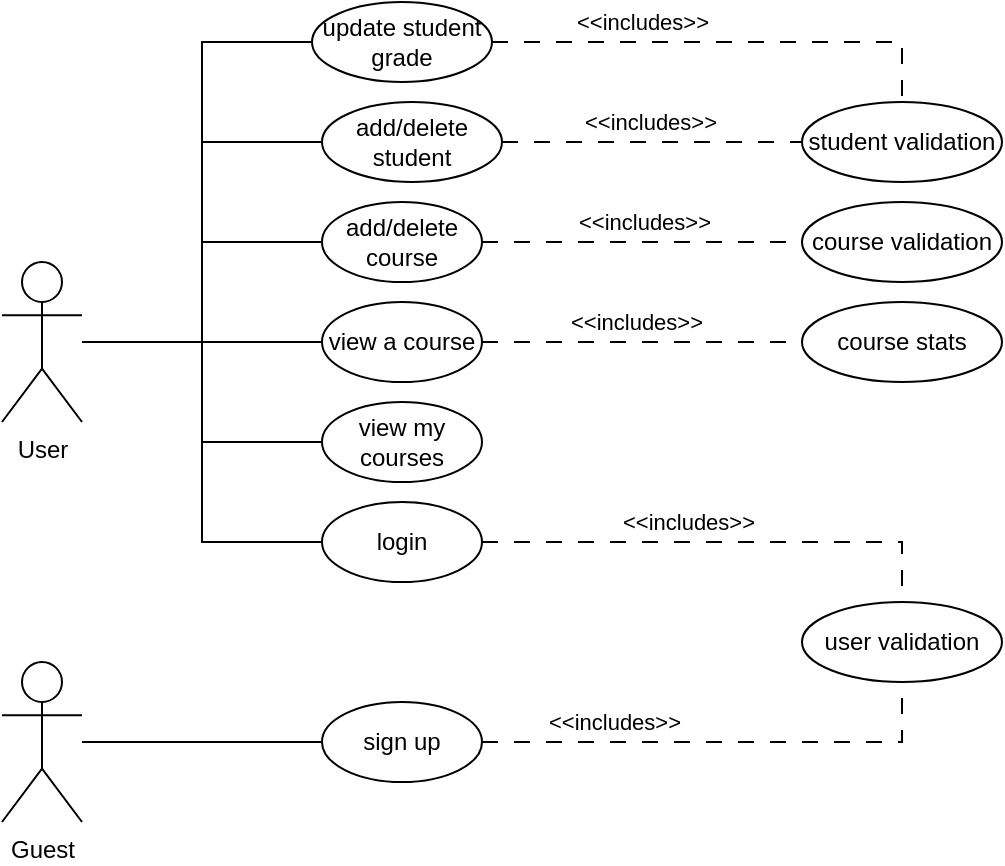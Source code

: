 <mxfile version="21.1.1" type="device" pages="4">
  <diagram name="use-case" id="T8juWczmxXT24dhTSran">
    <mxGraphModel dx="819" dy="432" grid="1" gridSize="10" guides="1" tooltips="1" connect="1" arrows="1" fold="1" page="1" pageScale="1" pageWidth="827" pageHeight="1169" math="0" shadow="0">
      <root>
        <mxCell id="0" />
        <mxCell id="1" parent="0" />
        <mxCell id="K0RQPPgH41nknVGDO5y2-13" style="edgeStyle=orthogonalEdgeStyle;rounded=0;orthogonalLoop=1;jettySize=auto;html=1;endArrow=none;endFill=0;" edge="1" parent="1" source="K0RQPPgH41nknVGDO5y2-1" target="K0RQPPgH41nknVGDO5y2-12">
          <mxGeometry relative="1" as="geometry">
            <Array as="points">
              <mxPoint x="140" y="200" />
              <mxPoint x="140" y="300" />
            </Array>
          </mxGeometry>
        </mxCell>
        <mxCell id="K0RQPPgH41nknVGDO5y2-22" style="edgeStyle=orthogonalEdgeStyle;rounded=0;orthogonalLoop=1;jettySize=auto;html=1;endArrow=none;endFill=0;" edge="1" parent="1" source="K0RQPPgH41nknVGDO5y2-1" target="K0RQPPgH41nknVGDO5y2-21">
          <mxGeometry relative="1" as="geometry" />
        </mxCell>
        <mxCell id="K0RQPPgH41nknVGDO5y2-1" value="User" style="shape=umlActor;verticalLabelPosition=bottom;verticalAlign=top;html=1;outlineConnect=0;" vertex="1" parent="1">
          <mxGeometry x="40" y="160" width="40" height="80" as="geometry" />
        </mxCell>
        <mxCell id="K0RQPPgH41nknVGDO5y2-8" style="edgeStyle=orthogonalEdgeStyle;rounded=0;orthogonalLoop=1;jettySize=auto;html=1;startArrow=none;startFill=0;endArrow=none;endFill=0;" edge="1" parent="1" source="K0RQPPgH41nknVGDO5y2-6" target="K0RQPPgH41nknVGDO5y2-7">
          <mxGeometry relative="1" as="geometry" />
        </mxCell>
        <mxCell id="K0RQPPgH41nknVGDO5y2-6" value="Guest" style="shape=umlActor;verticalLabelPosition=bottom;verticalAlign=top;html=1;outlineConnect=0;" vertex="1" parent="1">
          <mxGeometry x="40" y="360" width="40" height="80" as="geometry" />
        </mxCell>
        <mxCell id="K0RQPPgH41nknVGDO5y2-19" style="edgeStyle=orthogonalEdgeStyle;rounded=0;orthogonalLoop=1;jettySize=auto;html=1;dashed=1;dashPattern=8 8;endArrow=none;endFill=0;" edge="1" parent="1" source="K0RQPPgH41nknVGDO5y2-7" target="K0RQPPgH41nknVGDO5y2-16">
          <mxGeometry relative="1" as="geometry" />
        </mxCell>
        <mxCell id="K0RQPPgH41nknVGDO5y2-20" value="&amp;lt;&amp;lt;includes&amp;gt;&amp;gt;" style="edgeLabel;html=1;align=center;verticalAlign=middle;resizable=0;points=[];" vertex="1" connectable="0" parent="K0RQPPgH41nknVGDO5y2-19">
          <mxGeometry x="-0.609" y="1" relative="1" as="geometry">
            <mxPoint x="19" y="-9" as="offset" />
          </mxGeometry>
        </mxCell>
        <mxCell id="K0RQPPgH41nknVGDO5y2-7" value="sign up" style="ellipse;whiteSpace=wrap;html=1;" vertex="1" parent="1">
          <mxGeometry x="200" y="380" width="80" height="40" as="geometry" />
        </mxCell>
        <mxCell id="K0RQPPgH41nknVGDO5y2-17" style="edgeStyle=orthogonalEdgeStyle;rounded=0;orthogonalLoop=1;jettySize=auto;html=1;endArrow=none;endFill=0;dashed=1;dashPattern=8 8;" edge="1" parent="1" source="K0RQPPgH41nknVGDO5y2-12" target="K0RQPPgH41nknVGDO5y2-16">
          <mxGeometry relative="1" as="geometry" />
        </mxCell>
        <mxCell id="K0RQPPgH41nknVGDO5y2-18" value="&amp;lt;&amp;lt;includes&amp;gt;&amp;gt;" style="edgeLabel;html=1;align=center;verticalAlign=middle;resizable=0;points=[];" vertex="1" connectable="0" parent="K0RQPPgH41nknVGDO5y2-17">
          <mxGeometry x="-0.218" relative="1" as="geometry">
            <mxPoint x="9" y="-10" as="offset" />
          </mxGeometry>
        </mxCell>
        <mxCell id="K0RQPPgH41nknVGDO5y2-12" value="login" style="ellipse;whiteSpace=wrap;html=1;" vertex="1" parent="1">
          <mxGeometry x="200" y="280" width="80" height="40" as="geometry" />
        </mxCell>
        <mxCell id="K0RQPPgH41nknVGDO5y2-15" style="edgeStyle=orthogonalEdgeStyle;rounded=0;orthogonalLoop=1;jettySize=auto;html=1;endArrow=none;endFill=0;" edge="1" parent="1" source="K0RQPPgH41nknVGDO5y2-14" target="K0RQPPgH41nknVGDO5y2-1">
          <mxGeometry relative="1" as="geometry" />
        </mxCell>
        <mxCell id="K0RQPPgH41nknVGDO5y2-14" value="view my courses" style="ellipse;whiteSpace=wrap;html=1;" vertex="1" parent="1">
          <mxGeometry x="200" y="230" width="80" height="40" as="geometry" />
        </mxCell>
        <mxCell id="K0RQPPgH41nknVGDO5y2-16" value="user validation" style="ellipse;whiteSpace=wrap;html=1;" vertex="1" parent="1">
          <mxGeometry x="440" y="330" width="100" height="40" as="geometry" />
        </mxCell>
        <mxCell id="y7RT2VIW2VpBhNtzcXe_-2" style="edgeStyle=orthogonalEdgeStyle;rounded=0;orthogonalLoop=1;jettySize=auto;html=1;dashed=1;dashPattern=8 8;endArrow=none;endFill=0;" edge="1" parent="1" source="K0RQPPgH41nknVGDO5y2-21" target="y7RT2VIW2VpBhNtzcXe_-1">
          <mxGeometry relative="1" as="geometry" />
        </mxCell>
        <mxCell id="y7RT2VIW2VpBhNtzcXe_-3" value="&amp;lt;&amp;lt;includes&amp;gt;&amp;gt;" style="edgeLabel;html=1;align=center;verticalAlign=middle;resizable=0;points=[];" vertex="1" connectable="0" parent="y7RT2VIW2VpBhNtzcXe_-2">
          <mxGeometry x="-0.35" y="-1" relative="1" as="geometry">
            <mxPoint x="25" y="-11" as="offset" />
          </mxGeometry>
        </mxCell>
        <mxCell id="K0RQPPgH41nknVGDO5y2-21" value="view a course" style="ellipse;whiteSpace=wrap;html=1;" vertex="1" parent="1">
          <mxGeometry x="200" y="180" width="80" height="40" as="geometry" />
        </mxCell>
        <mxCell id="K0RQPPgH41nknVGDO5y2-29" style="edgeStyle=orthogonalEdgeStyle;rounded=0;orthogonalLoop=1;jettySize=auto;html=1;endArrow=none;endFill=0;" edge="1" parent="1" source="K0RQPPgH41nknVGDO5y2-23" target="K0RQPPgH41nknVGDO5y2-1">
          <mxGeometry relative="1" as="geometry">
            <Array as="points">
              <mxPoint x="140" y="100" />
              <mxPoint x="140" y="200" />
            </Array>
          </mxGeometry>
        </mxCell>
        <mxCell id="K0RQPPgH41nknVGDO5y2-31" style="edgeStyle=orthogonalEdgeStyle;rounded=0;orthogonalLoop=1;jettySize=auto;html=1;dashed=1;dashPattern=8 8;endArrow=none;endFill=0;" edge="1" parent="1" source="K0RQPPgH41nknVGDO5y2-23" target="K0RQPPgH41nknVGDO5y2-30">
          <mxGeometry relative="1" as="geometry" />
        </mxCell>
        <mxCell id="K0RQPPgH41nknVGDO5y2-32" value="&amp;lt;&amp;lt;includes&amp;gt;&amp;gt;" style="edgeLabel;html=1;align=center;verticalAlign=middle;resizable=0;points=[];" vertex="1" connectable="0" parent="K0RQPPgH41nknVGDO5y2-31">
          <mxGeometry x="0.248" y="1" relative="1" as="geometry">
            <mxPoint x="-20" y="-9" as="offset" />
          </mxGeometry>
        </mxCell>
        <mxCell id="K0RQPPgH41nknVGDO5y2-23" value="add/delete student" style="ellipse;whiteSpace=wrap;html=1;" vertex="1" parent="1">
          <mxGeometry x="200" y="80" width="90" height="40" as="geometry" />
        </mxCell>
        <mxCell id="K0RQPPgH41nknVGDO5y2-25" style="edgeStyle=orthogonalEdgeStyle;rounded=0;orthogonalLoop=1;jettySize=auto;html=1;endArrow=none;endFill=0;" edge="1" parent="1" source="K0RQPPgH41nknVGDO5y2-24" target="K0RQPPgH41nknVGDO5y2-1">
          <mxGeometry relative="1" as="geometry" />
        </mxCell>
        <mxCell id="K0RQPPgH41nknVGDO5y2-27" style="edgeStyle=orthogonalEdgeStyle;rounded=0;orthogonalLoop=1;jettySize=auto;html=1;dashed=1;dashPattern=8 8;endArrow=none;endFill=0;" edge="1" parent="1" source="K0RQPPgH41nknVGDO5y2-24" target="K0RQPPgH41nknVGDO5y2-26">
          <mxGeometry relative="1" as="geometry" />
        </mxCell>
        <mxCell id="K0RQPPgH41nknVGDO5y2-28" value="&amp;lt;&amp;lt;includes&amp;gt;&amp;gt;" style="edgeLabel;html=1;align=center;verticalAlign=middle;resizable=0;points=[];" vertex="1" connectable="0" parent="K0RQPPgH41nknVGDO5y2-27">
          <mxGeometry x="0.134" y="-1" relative="1" as="geometry">
            <mxPoint x="-10" y="-11" as="offset" />
          </mxGeometry>
        </mxCell>
        <mxCell id="K0RQPPgH41nknVGDO5y2-24" value="add/delete course" style="ellipse;whiteSpace=wrap;html=1;" vertex="1" parent="1">
          <mxGeometry x="200" y="130" width="80" height="40" as="geometry" />
        </mxCell>
        <mxCell id="K0RQPPgH41nknVGDO5y2-26" value="course validation" style="ellipse;whiteSpace=wrap;html=1;" vertex="1" parent="1">
          <mxGeometry x="440" y="130" width="100" height="40" as="geometry" />
        </mxCell>
        <mxCell id="K0RQPPgH41nknVGDO5y2-30" value="student validation" style="ellipse;whiteSpace=wrap;html=1;" vertex="1" parent="1">
          <mxGeometry x="440" y="80" width="100" height="40" as="geometry" />
        </mxCell>
        <mxCell id="K0RQPPgH41nknVGDO5y2-34" style="edgeStyle=orthogonalEdgeStyle;rounded=0;orthogonalLoop=1;jettySize=auto;html=1;endArrow=none;endFill=0;" edge="1" parent="1" source="K0RQPPgH41nknVGDO5y2-33" target="K0RQPPgH41nknVGDO5y2-1">
          <mxGeometry relative="1" as="geometry">
            <Array as="points">
              <mxPoint x="140" y="50" />
              <mxPoint x="140" y="200" />
            </Array>
          </mxGeometry>
        </mxCell>
        <mxCell id="K0RQPPgH41nknVGDO5y2-35" style="edgeStyle=orthogonalEdgeStyle;rounded=0;orthogonalLoop=1;jettySize=auto;html=1;endArrow=none;endFill=0;dashed=1;dashPattern=8 8;" edge="1" parent="1" source="K0RQPPgH41nknVGDO5y2-33" target="K0RQPPgH41nknVGDO5y2-30">
          <mxGeometry relative="1" as="geometry" />
        </mxCell>
        <mxCell id="K0RQPPgH41nknVGDO5y2-36" value="&amp;lt;&amp;lt;includes&amp;gt;&amp;gt;" style="edgeLabel;html=1;align=center;verticalAlign=middle;resizable=0;points=[];" vertex="1" connectable="0" parent="K0RQPPgH41nknVGDO5y2-35">
          <mxGeometry x="0.192" relative="1" as="geometry">
            <mxPoint x="-65" y="-10" as="offset" />
          </mxGeometry>
        </mxCell>
        <mxCell id="K0RQPPgH41nknVGDO5y2-33" value="update student grade" style="ellipse;whiteSpace=wrap;html=1;" vertex="1" parent="1">
          <mxGeometry x="195" y="30" width="90" height="40" as="geometry" />
        </mxCell>
        <mxCell id="y7RT2VIW2VpBhNtzcXe_-1" value="course stats" style="ellipse;whiteSpace=wrap;html=1;" vertex="1" parent="1">
          <mxGeometry x="440" y="180" width="100" height="40" as="geometry" />
        </mxCell>
      </root>
    </mxGraphModel>
  </diagram>
  <diagram id="wu9lPhmU6JHyDXFMRPjx" name="Class diagram">
    <mxGraphModel dx="989" dy="521" grid="1" gridSize="10" guides="1" tooltips="1" connect="1" arrows="1" fold="1" page="1" pageScale="1" pageWidth="827" pageHeight="1169" math="0" shadow="0">
      <root>
        <mxCell id="0" />
        <mxCell id="1" parent="0" />
        <mxCell id="z9JDrgveRdCLZPV0yxex-58" style="edgeStyle=orthogonalEdgeStyle;rounded=0;orthogonalLoop=1;jettySize=auto;html=1;" edge="1" parent="1" source="z9JDrgveRdCLZPV0yxex-24" target="z9JDrgveRdCLZPV0yxex-32">
          <mxGeometry relative="1" as="geometry">
            <Array as="points">
              <mxPoint x="440" y="315" />
              <mxPoint x="440" y="500" />
            </Array>
          </mxGeometry>
        </mxCell>
        <mxCell id="z9JDrgveRdCLZPV0yxex-59" value="1" style="edgeLabel;html=1;align=center;verticalAlign=middle;resizable=0;points=[];" vertex="1" connectable="0" parent="z9JDrgveRdCLZPV0yxex-58">
          <mxGeometry x="-0.916" y="-2" relative="1" as="geometry">
            <mxPoint x="-8" y="-15" as="offset" />
          </mxGeometry>
        </mxCell>
        <mxCell id="z9JDrgveRdCLZPV0yxex-60" value="N" style="edgeLabel;html=1;align=center;verticalAlign=middle;resizable=0;points=[];" vertex="1" connectable="0" parent="z9JDrgveRdCLZPV0yxex-58">
          <mxGeometry x="0.909" relative="1" as="geometry">
            <mxPoint y="-10" as="offset" />
          </mxGeometry>
        </mxCell>
        <mxCell id="z9JDrgveRdCLZPV0yxex-24" value="User" style="swimlane;fontStyle=1;align=center;verticalAlign=top;childLayout=stackLayout;horizontal=1;startSize=26;horizontalStack=0;resizeParent=1;resizeParentMax=0;resizeLast=0;collapsible=1;marginBottom=0;whiteSpace=wrap;html=1;" vertex="1" parent="1">
          <mxGeometry x="170" y="260" width="200" height="190" as="geometry" />
        </mxCell>
        <mxCell id="z9JDrgveRdCLZPV0yxex-25" value="_id" style="text;strokeColor=none;fillColor=none;align=left;verticalAlign=top;spacingLeft=4;spacingRight=4;overflow=hidden;rotatable=0;points=[[0,0.5],[1,0.5]];portConstraint=eastwest;whiteSpace=wrap;html=1;" vertex="1" parent="z9JDrgveRdCLZPV0yxex-24">
          <mxGeometry y="26" width="200" height="26" as="geometry" />
        </mxCell>
        <mxCell id="z9JDrgveRdCLZPV0yxex-28" value="string: email" style="text;strokeColor=none;fillColor=none;align=left;verticalAlign=top;spacingLeft=4;spacingRight=4;overflow=hidden;rotatable=0;points=[[0,0.5],[1,0.5]];portConstraint=eastwest;whiteSpace=wrap;html=1;" vertex="1" parent="z9JDrgveRdCLZPV0yxex-24">
          <mxGeometry y="52" width="200" height="26" as="geometry" />
        </mxCell>
        <mxCell id="z9JDrgveRdCLZPV0yxex-29" value="string: password" style="text;strokeColor=none;fillColor=none;align=left;verticalAlign=top;spacingLeft=4;spacingRight=4;overflow=hidden;rotatable=0;points=[[0,0.5],[1,0.5]];portConstraint=eastwest;whiteSpace=wrap;html=1;" vertex="1" parent="z9JDrgveRdCLZPV0yxex-24">
          <mxGeometry y="78" width="200" height="26" as="geometry" />
        </mxCell>
        <mxCell id="z9JDrgveRdCLZPV0yxex-26" value="" style="line;strokeWidth=1;fillColor=none;align=left;verticalAlign=middle;spacingTop=-1;spacingLeft=3;spacingRight=3;rotatable=0;labelPosition=right;points=[];portConstraint=eastwest;strokeColor=inherit;" vertex="1" parent="z9JDrgveRdCLZPV0yxex-24">
          <mxGeometry y="104" width="200" height="8" as="geometry" />
        </mxCell>
        <mxCell id="z9JDrgveRdCLZPV0yxex-27" value="+ signup" style="text;strokeColor=none;fillColor=none;align=left;verticalAlign=top;spacingLeft=4;spacingRight=4;overflow=hidden;rotatable=0;points=[[0,0.5],[1,0.5]];portConstraint=eastwest;whiteSpace=wrap;html=1;" vertex="1" parent="z9JDrgveRdCLZPV0yxex-24">
          <mxGeometry y="112" width="200" height="26" as="geometry" />
        </mxCell>
        <mxCell id="z9JDrgveRdCLZPV0yxex-30" value="+ login" style="text;strokeColor=none;fillColor=none;align=left;verticalAlign=top;spacingLeft=4;spacingRight=4;overflow=hidden;rotatable=0;points=[[0,0.5],[1,0.5]];portConstraint=eastwest;whiteSpace=wrap;html=1;" vertex="1" parent="z9JDrgveRdCLZPV0yxex-24">
          <mxGeometry y="138" width="200" height="26" as="geometry" />
        </mxCell>
        <mxCell id="z9JDrgveRdCLZPV0yxex-31" value="+ logout" style="text;strokeColor=none;fillColor=none;align=left;verticalAlign=top;spacingLeft=4;spacingRight=4;overflow=hidden;rotatable=0;points=[[0,0.5],[1,0.5]];portConstraint=eastwest;whiteSpace=wrap;html=1;" vertex="1" parent="z9JDrgveRdCLZPV0yxex-24">
          <mxGeometry y="164" width="200" height="26" as="geometry" />
        </mxCell>
        <mxCell id="z9JDrgveRdCLZPV0yxex-32" value="Course" style="swimlane;fontStyle=1;align=center;verticalAlign=top;childLayout=stackLayout;horizontal=1;startSize=26;horizontalStack=0;resizeParent=1;resizeParentMax=0;resizeLast=0;collapsible=1;marginBottom=0;whiteSpace=wrap;html=1;" vertex="1" parent="1">
          <mxGeometry x="550" y="340" width="190" height="346" as="geometry" />
        </mxCell>
        <mxCell id="z9JDrgveRdCLZPV0yxex-33" value="_id" style="text;strokeColor=none;fillColor=none;align=left;verticalAlign=top;spacingLeft=4;spacingRight=4;overflow=hidden;rotatable=0;points=[[0,0.5],[1,0.5]];portConstraint=eastwest;whiteSpace=wrap;html=1;" vertex="1" parent="z9JDrgveRdCLZPV0yxex-32">
          <mxGeometry y="26" width="190" height="26" as="geometry" />
        </mxCell>
        <mxCell id="z9JDrgveRdCLZPV0yxex-36" value="string: CourseName" style="text;strokeColor=none;fillColor=none;align=left;verticalAlign=top;spacingLeft=4;spacingRight=4;overflow=hidden;rotatable=0;points=[[0,0.5],[1,0.5]];portConstraint=eastwest;whiteSpace=wrap;html=1;" vertex="1" parent="z9JDrgveRdCLZPV0yxex-32">
          <mxGeometry y="52" width="190" height="26" as="geometry" />
        </mxCell>
        <mxCell id="z9JDrgveRdCLZPV0yxex-37" value="string: ProfessorID" style="text;strokeColor=none;fillColor=none;align=left;verticalAlign=top;spacingLeft=4;spacingRight=4;overflow=hidden;rotatable=0;points=[[0,0.5],[1,0.5]];portConstraint=eastwest;whiteSpace=wrap;html=1;" vertex="1" parent="z9JDrgveRdCLZPV0yxex-32">
          <mxGeometry y="78" width="190" height="26" as="geometry" />
        </mxCell>
        <mxCell id="z9JDrgveRdCLZPV0yxex-38" value="enum[&#39;a&#39;. &#39;b&#39;]: Semester" style="text;strokeColor=none;fillColor=none;align=left;verticalAlign=top;spacingLeft=4;spacingRight=4;overflow=hidden;rotatable=0;points=[[0,0.5],[1,0.5]];portConstraint=eastwest;whiteSpace=wrap;html=1;" vertex="1" parent="z9JDrgveRdCLZPV0yxex-32">
          <mxGeometry y="104" width="190" height="26" as="geometry" />
        </mxCell>
        <mxCell id="z9JDrgveRdCLZPV0yxex-39" value="int: Year" style="text;strokeColor=none;fillColor=none;align=left;verticalAlign=top;spacingLeft=4;spacingRight=4;overflow=hidden;rotatable=0;points=[[0,0.5],[1,0.5]];portConstraint=eastwest;whiteSpace=wrap;html=1;" vertex="1" parent="z9JDrgveRdCLZPV0yxex-32">
          <mxGeometry y="130" width="190" height="26" as="geometry" />
        </mxCell>
        <mxCell id="z9JDrgveRdCLZPV0yxex-40" value="Map&amp;lt;string, int&amp;gt;: GradeSheet" style="text;strokeColor=none;fillColor=none;align=left;verticalAlign=top;spacingLeft=4;spacingRight=4;overflow=hidden;rotatable=0;points=[[0,0.5],[1,0.5]];portConstraint=eastwest;whiteSpace=wrap;html=1;" vertex="1" parent="z9JDrgveRdCLZPV0yxex-32">
          <mxGeometry y="156" width="190" height="26" as="geometry" />
        </mxCell>
        <mxCell id="z9JDrgveRdCLZPV0yxex-41" value="string: CourseDetails" style="text;strokeColor=none;fillColor=none;align=left;verticalAlign=top;spacingLeft=4;spacingRight=4;overflow=hidden;rotatable=0;points=[[0,0.5],[1,0.5]];portConstraint=eastwest;whiteSpace=wrap;html=1;" vertex="1" parent="z9JDrgveRdCLZPV0yxex-32">
          <mxGeometry y="182" width="190" height="26" as="geometry" />
        </mxCell>
        <mxCell id="z9JDrgveRdCLZPV0yxex-34" value="" style="line;strokeWidth=1;fillColor=none;align=left;verticalAlign=middle;spacingTop=-1;spacingLeft=3;spacingRight=3;rotatable=0;labelPosition=right;points=[];portConstraint=eastwest;strokeColor=inherit;" vertex="1" parent="z9JDrgveRdCLZPV0yxex-32">
          <mxGeometry y="208" width="190" height="8" as="geometry" />
        </mxCell>
        <mxCell id="z9JDrgveRdCLZPV0yxex-35" value="+ addCourse()" style="text;strokeColor=none;fillColor=none;align=left;verticalAlign=top;spacingLeft=4;spacingRight=4;overflow=hidden;rotatable=0;points=[[0,0.5],[1,0.5]];portConstraint=eastwest;whiteSpace=wrap;html=1;" vertex="1" parent="z9JDrgveRdCLZPV0yxex-32">
          <mxGeometry y="216" width="190" height="26" as="geometry" />
        </mxCell>
        <mxCell id="z9JDrgveRdCLZPV0yxex-42" value="+ getCourse()" style="text;strokeColor=none;fillColor=none;align=left;verticalAlign=top;spacingLeft=4;spacingRight=4;overflow=hidden;rotatable=0;points=[[0,0.5],[1,0.5]];portConstraint=eastwest;whiteSpace=wrap;html=1;" vertex="1" parent="z9JDrgveRdCLZPV0yxex-32">
          <mxGeometry y="242" width="190" height="26" as="geometry" />
        </mxCell>
        <mxCell id="z9JDrgveRdCLZPV0yxex-43" value="+ getAllCourses()" style="text;strokeColor=none;fillColor=none;align=left;verticalAlign=top;spacingLeft=4;spacingRight=4;overflow=hidden;rotatable=0;points=[[0,0.5],[1,0.5]];portConstraint=eastwest;whiteSpace=wrap;html=1;" vertex="1" parent="z9JDrgveRdCLZPV0yxex-32">
          <mxGeometry y="268" width="190" height="26" as="geometry" />
        </mxCell>
        <mxCell id="z9JDrgveRdCLZPV0yxex-44" value="+ deleteCourse()" style="text;strokeColor=none;fillColor=none;align=left;verticalAlign=top;spacingLeft=4;spacingRight=4;overflow=hidden;rotatable=0;points=[[0,0.5],[1,0.5]];portConstraint=eastwest;whiteSpace=wrap;html=1;" vertex="1" parent="z9JDrgveRdCLZPV0yxex-32">
          <mxGeometry y="294" width="190" height="26" as="geometry" />
        </mxCell>
        <mxCell id="Zw0OwiuvvuCuMWoUjI2B-1" value="+ getCourseStats()" style="text;strokeColor=none;fillColor=none;align=left;verticalAlign=top;spacingLeft=4;spacingRight=4;overflow=hidden;rotatable=0;points=[[0,0.5],[1,0.5]];portConstraint=eastwest;whiteSpace=wrap;html=1;" vertex="1" parent="z9JDrgveRdCLZPV0yxex-32">
          <mxGeometry y="320" width="190" height="26" as="geometry" />
        </mxCell>
        <mxCell id="z9JDrgveRdCLZPV0yxex-61" style="edgeStyle=orthogonalEdgeStyle;rounded=0;orthogonalLoop=1;jettySize=auto;html=1;startArrow=classic;startFill=1;" edge="1" parent="1" source="z9JDrgveRdCLZPV0yxex-46" target="z9JDrgveRdCLZPV0yxex-32">
          <mxGeometry relative="1" as="geometry">
            <Array as="points">
              <mxPoint x="440" y="727" />
              <mxPoint x="440" y="500" />
            </Array>
          </mxGeometry>
        </mxCell>
        <mxCell id="z9JDrgveRdCLZPV0yxex-62" value="N" style="edgeLabel;html=1;align=center;verticalAlign=middle;resizable=0;points=[];" vertex="1" connectable="0" parent="z9JDrgveRdCLZPV0yxex-61">
          <mxGeometry x="-0.925" relative="1" as="geometry">
            <mxPoint x="-5" y="-10" as="offset" />
          </mxGeometry>
        </mxCell>
        <mxCell id="z9JDrgveRdCLZPV0yxex-46" value="Student" style="swimlane;fontStyle=1;align=center;verticalAlign=top;childLayout=stackLayout;horizontal=1;startSize=26;horizontalStack=0;resizeParent=1;resizeParentMax=0;resizeLast=0;collapsible=1;marginBottom=0;whiteSpace=wrap;html=1;" vertex="1" parent="1">
          <mxGeometry x="170" y="580" width="200" height="294" as="geometry" />
        </mxCell>
        <mxCell id="z9JDrgveRdCLZPV0yxex-47" value="_id" style="text;strokeColor=none;fillColor=none;align=left;verticalAlign=top;spacingLeft=4;spacingRight=4;overflow=hidden;rotatable=0;points=[[0,0.5],[1,0.5]];portConstraint=eastwest;whiteSpace=wrap;html=1;" vertex="1" parent="z9JDrgveRdCLZPV0yxex-46">
          <mxGeometry y="26" width="200" height="26" as="geometry" />
        </mxCell>
        <mxCell id="z9JDrgveRdCLZPV0yxex-50" value="string: StudentId" style="text;strokeColor=none;fillColor=none;align=left;verticalAlign=top;spacingLeft=4;spacingRight=4;overflow=hidden;rotatable=0;points=[[0,0.5],[1,0.5]];portConstraint=eastwest;whiteSpace=wrap;html=1;" vertex="1" parent="z9JDrgveRdCLZPV0yxex-46">
          <mxGeometry y="52" width="200" height="26" as="geometry" />
        </mxCell>
        <mxCell id="z9JDrgveRdCLZPV0yxex-51" value="Date: StudentDOB" style="text;strokeColor=none;fillColor=none;align=left;verticalAlign=top;spacingLeft=4;spacingRight=4;overflow=hidden;rotatable=0;points=[[0,0.5],[1,0.5]];portConstraint=eastwest;whiteSpace=wrap;html=1;" vertex="1" parent="z9JDrgveRdCLZPV0yxex-46">
          <mxGeometry y="78" width="200" height="26" as="geometry" />
        </mxCell>
        <mxCell id="z9JDrgveRdCLZPV0yxex-52" value="enum[&#39;M&#39;, &#39;F&#39;]: Gender" style="text;strokeColor=none;fillColor=none;align=left;verticalAlign=top;spacingLeft=4;spacingRight=4;overflow=hidden;rotatable=0;points=[[0,0.5],[1,0.5]];portConstraint=eastwest;whiteSpace=wrap;html=1;" vertex="1" parent="z9JDrgveRdCLZPV0yxex-46">
          <mxGeometry y="104" width="200" height="26" as="geometry" />
        </mxCell>
        <mxCell id="z9JDrgveRdCLZPV0yxex-53" value="int: CourseCount" style="text;strokeColor=none;fillColor=none;align=left;verticalAlign=top;spacingLeft=4;spacingRight=4;overflow=hidden;rotatable=0;points=[[0,0.5],[1,0.5]];portConstraint=eastwest;whiteSpace=wrap;html=1;" vertex="1" parent="z9JDrgveRdCLZPV0yxex-46">
          <mxGeometry y="130" width="200" height="26" as="geometry" />
        </mxCell>
        <mxCell id="z9JDrgveRdCLZPV0yxex-48" value="" style="line;strokeWidth=1;fillColor=none;align=left;verticalAlign=middle;spacingTop=-1;spacingLeft=3;spacingRight=3;rotatable=0;labelPosition=right;points=[];portConstraint=eastwest;strokeColor=inherit;" vertex="1" parent="z9JDrgveRdCLZPV0yxex-46">
          <mxGeometry y="156" width="200" height="8" as="geometry" />
        </mxCell>
        <mxCell id="z9JDrgveRdCLZPV0yxex-49" value="+ createStudent()" style="text;strokeColor=none;fillColor=none;align=left;verticalAlign=top;spacingLeft=4;spacingRight=4;overflow=hidden;rotatable=0;points=[[0,0.5],[1,0.5]];portConstraint=eastwest;whiteSpace=wrap;html=1;" vertex="1" parent="z9JDrgveRdCLZPV0yxex-46">
          <mxGeometry y="164" width="200" height="26" as="geometry" />
        </mxCell>
        <mxCell id="z9JDrgveRdCLZPV0yxex-57" value="+ addStudentToCourse()" style="text;strokeColor=none;fillColor=none;align=left;verticalAlign=top;spacingLeft=4;spacingRight=4;overflow=hidden;rotatable=0;points=[[0,0.5],[1,0.5]];portConstraint=eastwest;whiteSpace=wrap;html=1;" vertex="1" parent="z9JDrgveRdCLZPV0yxex-46">
          <mxGeometry y="190" width="200" height="26" as="geometry" />
        </mxCell>
        <mxCell id="z9JDrgveRdCLZPV0yxex-54" value="+ updateStudent()" style="text;strokeColor=none;fillColor=none;align=left;verticalAlign=top;spacingLeft=4;spacingRight=4;overflow=hidden;rotatable=0;points=[[0,0.5],[1,0.5]];portConstraint=eastwest;whiteSpace=wrap;html=1;" vertex="1" parent="z9JDrgveRdCLZPV0yxex-46">
          <mxGeometry y="216" width="200" height="26" as="geometry" />
        </mxCell>
        <mxCell id="z9JDrgveRdCLZPV0yxex-55" value="+ deleteStudent()" style="text;strokeColor=none;fillColor=none;align=left;verticalAlign=top;spacingLeft=4;spacingRight=4;overflow=hidden;rotatable=0;points=[[0,0.5],[1,0.5]];portConstraint=eastwest;whiteSpace=wrap;html=1;" vertex="1" parent="z9JDrgveRdCLZPV0yxex-46">
          <mxGeometry y="242" width="200" height="26" as="geometry" />
        </mxCell>
        <mxCell id="z9JDrgveRdCLZPV0yxex-56" value="+removeStudentFromCourse()" style="text;strokeColor=none;fillColor=none;align=left;verticalAlign=top;spacingLeft=4;spacingRight=4;overflow=hidden;rotatable=0;points=[[0,0.5],[1,0.5]];portConstraint=eastwest;whiteSpace=wrap;html=1;" vertex="1" parent="z9JDrgveRdCLZPV0yxex-46">
          <mxGeometry y="268" width="200" height="26" as="geometry" />
        </mxCell>
      </root>
    </mxGraphModel>
  </diagram>
  <diagram id="QW3XqZx2b-LTESZARfi7" name="Activity diagram">
    <mxGraphModel dx="989" dy="521" grid="1" gridSize="10" guides="1" tooltips="1" connect="1" arrows="1" fold="1" page="1" pageScale="1" pageWidth="827" pageHeight="1169" math="0" shadow="0">
      <root>
        <mxCell id="0" />
        <mxCell id="1" parent="0" />
        <mxCell id="riX4Jowwg4ER6rw7RlOV-3" style="edgeStyle=orthogonalEdgeStyle;rounded=0;orthogonalLoop=1;jettySize=auto;html=1;" edge="1" parent="1" source="riX4Jowwg4ER6rw7RlOV-1" target="riX4Jowwg4ER6rw7RlOV-2">
          <mxGeometry relative="1" as="geometry" />
        </mxCell>
        <mxCell id="riX4Jowwg4ER6rw7RlOV-1" value="" style="ellipse;whiteSpace=wrap;html=1;aspect=fixed;fillColor=#000000;" vertex="1" parent="1">
          <mxGeometry x="380" y="40" width="30" height="30" as="geometry" />
        </mxCell>
        <mxCell id="riX4Jowwg4ER6rw7RlOV-5" style="edgeStyle=orthogonalEdgeStyle;rounded=0;orthogonalLoop=1;jettySize=auto;html=1;" edge="1" parent="1" source="riX4Jowwg4ER6rw7RlOV-2" target="riX4Jowwg4ER6rw7RlOV-4">
          <mxGeometry relative="1" as="geometry" />
        </mxCell>
        <mxCell id="riX4Jowwg4ER6rw7RlOV-2" value="Display login page" style="rounded=1;whiteSpace=wrap;html=1;" vertex="1" parent="1">
          <mxGeometry x="312.5" y="130" width="165" height="50" as="geometry" />
        </mxCell>
        <mxCell id="riX4Jowwg4ER6rw7RlOV-7" style="edgeStyle=orthogonalEdgeStyle;rounded=0;orthogonalLoop=1;jettySize=auto;html=1;" edge="1" parent="1" source="riX4Jowwg4ER6rw7RlOV-4" target="riX4Jowwg4ER6rw7RlOV-6">
          <mxGeometry relative="1" as="geometry" />
        </mxCell>
        <mxCell id="riX4Jowwg4ER6rw7RlOV-10" value="signup" style="edgeLabel;html=1;align=center;verticalAlign=middle;resizable=0;points=[];" vertex="1" connectable="0" parent="riX4Jowwg4ER6rw7RlOV-7">
          <mxGeometry x="0.247" relative="1" as="geometry">
            <mxPoint x="12" y="-10" as="offset" />
          </mxGeometry>
        </mxCell>
        <mxCell id="riX4Jowwg4ER6rw7RlOV-9" style="edgeStyle=orthogonalEdgeStyle;rounded=0;orthogonalLoop=1;jettySize=auto;html=1;" edge="1" parent="1" source="riX4Jowwg4ER6rw7RlOV-4" target="riX4Jowwg4ER6rw7RlOV-2">
          <mxGeometry relative="1" as="geometry">
            <mxPoint x="520.0" y="280" as="targetPoint" />
            <Array as="points">
              <mxPoint x="550" y="280" />
              <mxPoint x="550" y="150" />
            </Array>
          </mxGeometry>
        </mxCell>
        <mxCell id="riX4Jowwg4ER6rw7RlOV-11" value="wrong credentials" style="edgeLabel;html=1;align=center;verticalAlign=middle;resizable=0;points=[];" vertex="1" connectable="0" parent="riX4Jowwg4ER6rw7RlOV-9">
          <mxGeometry x="-0.331" relative="1" as="geometry">
            <mxPoint x="-53" y="-10" as="offset" />
          </mxGeometry>
        </mxCell>
        <mxCell id="riX4Jowwg4ER6rw7RlOV-13" value="login" style="edgeStyle=orthogonalEdgeStyle;rounded=0;orthogonalLoop=1;jettySize=auto;html=1;" edge="1" parent="1" source="riX4Jowwg4ER6rw7RlOV-4" target="riX4Jowwg4ER6rw7RlOV-12">
          <mxGeometry x="-0.2" y="15" relative="1" as="geometry">
            <mxPoint as="offset" />
          </mxGeometry>
        </mxCell>
        <mxCell id="riX4Jowwg4ER6rw7RlOV-4" value="" style="rhombus;whiteSpace=wrap;html=1;" vertex="1" parent="1">
          <mxGeometry x="375" y="260" width="40" height="40" as="geometry" />
        </mxCell>
        <mxCell id="riX4Jowwg4ER6rw7RlOV-6" value="Dispaly signup page" style="rounded=1;whiteSpace=wrap;html=1;" vertex="1" parent="1">
          <mxGeometry x="130" y="250" width="150" height="60" as="geometry" />
        </mxCell>
        <mxCell id="riX4Jowwg4ER6rw7RlOV-15" style="edgeStyle=orthogonalEdgeStyle;rounded=0;orthogonalLoop=1;jettySize=auto;html=1;" edge="1" parent="1" source="riX4Jowwg4ER6rw7RlOV-12" target="riX4Jowwg4ER6rw7RlOV-14">
          <mxGeometry relative="1" as="geometry" />
        </mxCell>
        <mxCell id="riX4Jowwg4ER6rw7RlOV-12" value="Display my Courses page" style="rounded=1;whiteSpace=wrap;html=1;" vertex="1" parent="1">
          <mxGeometry x="320" y="370" width="150" height="60" as="geometry" />
        </mxCell>
        <mxCell id="riX4Jowwg4ER6rw7RlOV-17" style="edgeStyle=orthogonalEdgeStyle;rounded=0;orthogonalLoop=1;jettySize=auto;html=1;" edge="1" parent="1" source="riX4Jowwg4ER6rw7RlOV-14" target="riX4Jowwg4ER6rw7RlOV-12">
          <mxGeometry relative="1" as="geometry">
            <Array as="points">
              <mxPoint x="250" y="540" />
              <mxPoint x="250" y="400" />
            </Array>
          </mxGeometry>
        </mxCell>
        <mxCell id="riX4Jowwg4ER6rw7RlOV-18" value="add/delete course" style="edgeLabel;html=1;align=center;verticalAlign=middle;resizable=0;points=[];" vertex="1" connectable="0" parent="riX4Jowwg4ER6rw7RlOV-17">
          <mxGeometry x="-0.222" relative="1" as="geometry">
            <mxPoint x="60" y="-7" as="offset" />
          </mxGeometry>
        </mxCell>
        <mxCell id="riX4Jowwg4ER6rw7RlOV-19" style="edgeStyle=orthogonalEdgeStyle;rounded=0;orthogonalLoop=1;jettySize=auto;html=1;" edge="1" parent="1" source="riX4Jowwg4ER6rw7RlOV-14" target="riX4Jowwg4ER6rw7RlOV-16">
          <mxGeometry relative="1" as="geometry" />
        </mxCell>
        <mxCell id="riX4Jowwg4ER6rw7RlOV-20" value="go to course" style="edgeLabel;html=1;align=center;verticalAlign=middle;resizable=0;points=[];" vertex="1" connectable="0" parent="riX4Jowwg4ER6rw7RlOV-19">
          <mxGeometry x="0.257" y="1" relative="1" as="geometry">
            <mxPoint x="34" y="-14" as="offset" />
          </mxGeometry>
        </mxCell>
        <mxCell id="riX4Jowwg4ER6rw7RlOV-28" style="edgeStyle=orthogonalEdgeStyle;rounded=0;orthogonalLoop=1;jettySize=auto;html=1;" edge="1" parent="1" source="riX4Jowwg4ER6rw7RlOV-14" target="riX4Jowwg4ER6rw7RlOV-2">
          <mxGeometry relative="1" as="geometry">
            <Array as="points">
              <mxPoint x="690" y="540" />
              <mxPoint x="690" y="150" />
            </Array>
          </mxGeometry>
        </mxCell>
        <mxCell id="riX4Jowwg4ER6rw7RlOV-29" value="logout" style="edgeLabel;html=1;align=center;verticalAlign=middle;resizable=0;points=[];rotation=90;" vertex="1" connectable="0" parent="riX4Jowwg4ER6rw7RlOV-28">
          <mxGeometry x="-0.572" relative="1" as="geometry">
            <mxPoint x="97" as="offset" />
          </mxGeometry>
        </mxCell>
        <mxCell id="riX4Jowwg4ER6rw7RlOV-14" value="" style="rhombus;whiteSpace=wrap;html=1;" vertex="1" parent="1">
          <mxGeometry x="375" y="520" width="40" height="40" as="geometry" />
        </mxCell>
        <mxCell id="riX4Jowwg4ER6rw7RlOV-22" style="edgeStyle=orthogonalEdgeStyle;rounded=0;orthogonalLoop=1;jettySize=auto;html=1;" edge="1" parent="1" source="riX4Jowwg4ER6rw7RlOV-16" target="riX4Jowwg4ER6rw7RlOV-21">
          <mxGeometry relative="1" as="geometry" />
        </mxCell>
        <mxCell id="riX4Jowwg4ER6rw7RlOV-16" value="Display Course page" style="rounded=1;whiteSpace=wrap;html=1;" vertex="1" parent="1">
          <mxGeometry x="335" y="650" width="120" height="60" as="geometry" />
        </mxCell>
        <mxCell id="riX4Jowwg4ER6rw7RlOV-23" style="edgeStyle=orthogonalEdgeStyle;rounded=0;orthogonalLoop=1;jettySize=auto;html=1;" edge="1" parent="1" source="riX4Jowwg4ER6rw7RlOV-21" target="riX4Jowwg4ER6rw7RlOV-16">
          <mxGeometry relative="1" as="geometry">
            <Array as="points">
              <mxPoint x="240" y="830" />
              <mxPoint x="240" y="680" />
            </Array>
          </mxGeometry>
        </mxCell>
        <mxCell id="riX4Jowwg4ER6rw7RlOV-24" value="add/update/delete student" style="edgeLabel;html=1;align=center;verticalAlign=middle;resizable=0;points=[];rotation=-90;" vertex="1" connectable="0" parent="riX4Jowwg4ER6rw7RlOV-23">
          <mxGeometry x="-0.529" y="-2" relative="1" as="geometry">
            <mxPoint x="-56" y="-68" as="offset" />
          </mxGeometry>
        </mxCell>
        <mxCell id="riX4Jowwg4ER6rw7RlOV-25" style="edgeStyle=orthogonalEdgeStyle;rounded=0;orthogonalLoop=1;jettySize=auto;html=1;" edge="1" parent="1" source="riX4Jowwg4ER6rw7RlOV-21" target="riX4Jowwg4ER6rw7RlOV-12">
          <mxGeometry relative="1" as="geometry">
            <Array as="points">
              <mxPoint x="130" y="830" />
              <mxPoint x="130" y="400" />
            </Array>
          </mxGeometry>
        </mxCell>
        <mxCell id="riX4Jowwg4ER6rw7RlOV-26" value="back" style="edgeLabel;html=1;align=center;verticalAlign=middle;resizable=0;points=[];rotation=-90;" vertex="1" connectable="0" parent="riX4Jowwg4ER6rw7RlOV-25">
          <mxGeometry x="-0.679" y="1" relative="1" as="geometry">
            <mxPoint x="-116" y="-231" as="offset" />
          </mxGeometry>
        </mxCell>
        <mxCell id="riX4Jowwg4ER6rw7RlOV-30" style="edgeStyle=orthogonalEdgeStyle;rounded=0;orthogonalLoop=1;jettySize=auto;html=1;" edge="1" parent="1" source="riX4Jowwg4ER6rw7RlOV-21" target="riX4Jowwg4ER6rw7RlOV-2">
          <mxGeometry relative="1" as="geometry">
            <Array as="points">
              <mxPoint x="690" y="830" />
              <mxPoint x="690" y="150" />
            </Array>
          </mxGeometry>
        </mxCell>
        <mxCell id="riX4Jowwg4ER6rw7RlOV-21" value="" style="rhombus;whiteSpace=wrap;html=1;" vertex="1" parent="1">
          <mxGeometry x="375" y="810" width="40" height="40" as="geometry" />
        </mxCell>
      </root>
    </mxGraphModel>
  </diagram>
  <diagram id="IIXYqhMY0dEn5RYtrSYQ" name="StateMachine diagram">
    <mxGraphModel dx="989" dy="521" grid="1" gridSize="10" guides="1" tooltips="1" connect="1" arrows="1" fold="1" page="1" pageScale="1" pageWidth="827" pageHeight="1169" math="0" shadow="0">
      <root>
        <mxCell id="0" />
        <mxCell id="1" parent="0" />
        <mxCell id="kwT-BlvBaF6nLj2vEbVN-3" style="edgeStyle=orthogonalEdgeStyle;rounded=0;orthogonalLoop=1;jettySize=auto;html=1;" edge="1" parent="1" source="kwT-BlvBaF6nLj2vEbVN-1" target="kwT-BlvBaF6nLj2vEbVN-2">
          <mxGeometry relative="1" as="geometry" />
        </mxCell>
        <mxCell id="kwT-BlvBaF6nLj2vEbVN-1" value="" style="ellipse;whiteSpace=wrap;html=1;aspect=fixed;fillColor=#000000;" vertex="1" parent="1">
          <mxGeometry x="380" y="40" width="30" height="30" as="geometry" />
        </mxCell>
        <mxCell id="kwT-BlvBaF6nLj2vEbVN-5" style="edgeStyle=orthogonalEdgeStyle;rounded=0;orthogonalLoop=1;jettySize=auto;html=1;" edge="1" parent="1" source="kwT-BlvBaF6nLj2vEbVN-2" target="kwT-BlvBaF6nLj2vEbVN-4">
          <mxGeometry relative="1" as="geometry" />
        </mxCell>
        <mxCell id="kwT-BlvBaF6nLj2vEbVN-2" value="user enters login screen" style="rounded=1;whiteSpace=wrap;html=1;" vertex="1" parent="1">
          <mxGeometry x="335" y="131" width="120" height="60" as="geometry" />
        </mxCell>
        <mxCell id="kwT-BlvBaF6nLj2vEbVN-7" style="edgeStyle=orthogonalEdgeStyle;rounded=0;orthogonalLoop=1;jettySize=auto;html=1;" edge="1" parent="1" source="kwT-BlvBaF6nLj2vEbVN-4" target="kwT-BlvBaF6nLj2vEbVN-6">
          <mxGeometry relative="1" as="geometry" />
        </mxCell>
        <mxCell id="kwT-BlvBaF6nLj2vEbVN-8" value="no" style="edgeLabel;html=1;align=center;verticalAlign=middle;resizable=0;points=[];" vertex="1" connectable="0" parent="kwT-BlvBaF6nLj2vEbVN-7">
          <mxGeometry x="0.224" y="2" relative="1" as="geometry">
            <mxPoint x="-14" y="-13" as="offset" />
          </mxGeometry>
        </mxCell>
        <mxCell id="kwT-BlvBaF6nLj2vEbVN-10" style="edgeStyle=orthogonalEdgeStyle;rounded=0;orthogonalLoop=1;jettySize=auto;html=1;" edge="1" parent="1" source="kwT-BlvBaF6nLj2vEbVN-4" target="kwT-BlvBaF6nLj2vEbVN-9">
          <mxGeometry relative="1" as="geometry" />
        </mxCell>
        <mxCell id="kwT-BlvBaF6nLj2vEbVN-11" value="yes" style="edgeLabel;html=1;align=center;verticalAlign=middle;resizable=0;points=[];" vertex="1" connectable="0" parent="kwT-BlvBaF6nLj2vEbVN-10">
          <mxGeometry x="-0.314" y="1" relative="1" as="geometry">
            <mxPoint x="18" y="3" as="offset" />
          </mxGeometry>
        </mxCell>
        <mxCell id="kwT-BlvBaF6nLj2vEbVN-4" value="has user?" style="rhombus;whiteSpace=wrap;html=1;" vertex="1" parent="1">
          <mxGeometry x="357.5" y="270" width="75" height="70" as="geometry" />
        </mxCell>
        <mxCell id="mkCtMQA1kl4dUvwbWEJd-3" style="edgeStyle=orthogonalEdgeStyle;rounded=0;orthogonalLoop=1;jettySize=auto;html=1;" edge="1" parent="1" source="kwT-BlvBaF6nLj2vEbVN-6" target="mkCtMQA1kl4dUvwbWEJd-2">
          <mxGeometry relative="1" as="geometry" />
        </mxCell>
        <mxCell id="kwT-BlvBaF6nLj2vEbVN-6" value="user enters signup screen" style="rounded=1;whiteSpace=wrap;html=1;" vertex="1" parent="1">
          <mxGeometry x="550" y="275" width="120" height="60" as="geometry" />
        </mxCell>
        <mxCell id="mkCtMQA1kl4dUvwbWEJd-9" style="edgeStyle=orthogonalEdgeStyle;rounded=0;orthogonalLoop=1;jettySize=auto;html=1;" edge="1" parent="1" source="kwT-BlvBaF6nLj2vEbVN-9">
          <mxGeometry relative="1" as="geometry">
            <mxPoint x="395" y="600" as="targetPoint" />
          </mxGeometry>
        </mxCell>
        <mxCell id="mkCtMQA1kl4dUvwbWEJd-40" style="edgeStyle=orthogonalEdgeStyle;rounded=0;orthogonalLoop=1;jettySize=auto;html=1;" edge="1" parent="1" source="kwT-BlvBaF6nLj2vEbVN-9">
          <mxGeometry relative="1" as="geometry">
            <mxPoint x="670" y="660" as="targetPoint" />
            <Array as="points">
              <mxPoint x="395" y="560" />
              <mxPoint x="600" y="560" />
              <mxPoint x="600" y="660" />
            </Array>
          </mxGeometry>
        </mxCell>
        <mxCell id="kwT-BlvBaF6nLj2vEbVN-9" value="user enters My Courses screen" style="rounded=1;whiteSpace=wrap;html=1;" vertex="1" parent="1">
          <mxGeometry x="335" y="437.5" width="120" height="60" as="geometry" />
        </mxCell>
        <mxCell id="mkCtMQA1kl4dUvwbWEJd-4" value="" style="edgeStyle=orthogonalEdgeStyle;rounded=0;orthogonalLoop=1;jettySize=auto;html=1;" edge="1" parent="1" source="mkCtMQA1kl4dUvwbWEJd-2" target="kwT-BlvBaF6nLj2vEbVN-9">
          <mxGeometry relative="1" as="geometry" />
        </mxCell>
        <mxCell id="mkCtMQA1kl4dUvwbWEJd-7" value="yes" style="edgeLabel;html=1;align=center;verticalAlign=middle;resizable=0;points=[];" vertex="1" connectable="0" parent="mkCtMQA1kl4dUvwbWEJd-4">
          <mxGeometry x="0.328" y="-1" relative="1" as="geometry">
            <mxPoint x="24" y="-8" as="offset" />
          </mxGeometry>
        </mxCell>
        <mxCell id="mkCtMQA1kl4dUvwbWEJd-5" style="edgeStyle=orthogonalEdgeStyle;rounded=0;orthogonalLoop=1;jettySize=auto;html=1;" edge="1" parent="1" source="mkCtMQA1kl4dUvwbWEJd-2" target="kwT-BlvBaF6nLj2vEbVN-6">
          <mxGeometry relative="1" as="geometry">
            <Array as="points">
              <mxPoint x="770" y="467" />
              <mxPoint x="770" y="305" />
            </Array>
          </mxGeometry>
        </mxCell>
        <mxCell id="mkCtMQA1kl4dUvwbWEJd-6" value="no" style="edgeLabel;html=1;align=center;verticalAlign=middle;resizable=0;points=[];" vertex="1" connectable="0" parent="mkCtMQA1kl4dUvwbWEJd-5">
          <mxGeometry x="-0.666" y="2" relative="1" as="geometry">
            <mxPoint x="-7" y="-8" as="offset" />
          </mxGeometry>
        </mxCell>
        <mxCell id="mkCtMQA1kl4dUvwbWEJd-2" value="matched password?" style="rhombus;whiteSpace=wrap;html=1;" vertex="1" parent="1">
          <mxGeometry x="566.38" y="425" width="87.24" height="85" as="geometry" />
        </mxCell>
        <mxCell id="mkCtMQA1kl4dUvwbWEJd-11" value="" style="endArrow=none;html=1;rounded=0;strokeWidth=5;" edge="1" parent="1">
          <mxGeometry width="50" height="50" relative="1" as="geometry">
            <mxPoint x="315" y="602" as="sourcePoint" />
            <mxPoint x="475" y="602" as="targetPoint" />
          </mxGeometry>
        </mxCell>
        <mxCell id="mkCtMQA1kl4dUvwbWEJd-14" style="edgeStyle=orthogonalEdgeStyle;rounded=0;orthogonalLoop=1;jettySize=auto;html=1;" edge="1" parent="1" source="mkCtMQA1kl4dUvwbWEJd-12" target="kwT-BlvBaF6nLj2vEbVN-9">
          <mxGeometry relative="1" as="geometry">
            <Array as="points">
              <mxPoint x="250" y="679" />
              <mxPoint x="250" y="460" />
            </Array>
          </mxGeometry>
        </mxCell>
        <mxCell id="mkCtMQA1kl4dUvwbWEJd-12" value="user adds/deletes course" style="rounded=1;whiteSpace=wrap;html=1;" vertex="1" parent="1">
          <mxGeometry x="265" y="649" width="130" height="60" as="geometry" />
        </mxCell>
        <mxCell id="mkCtMQA1kl4dUvwbWEJd-13" value="" style="endArrow=classic;html=1;rounded=0;" edge="1" parent="1" target="mkCtMQA1kl4dUvwbWEJd-12">
          <mxGeometry width="50" height="50" relative="1" as="geometry">
            <mxPoint x="330" y="600" as="sourcePoint" />
            <mxPoint x="290" y="610" as="targetPoint" />
          </mxGeometry>
        </mxCell>
        <mxCell id="mkCtMQA1kl4dUvwbWEJd-18" value="" style="edgeStyle=orthogonalEdgeStyle;rounded=0;orthogonalLoop=1;jettySize=auto;html=1;" edge="1" parent="1" source="mkCtMQA1kl4dUvwbWEJd-15" target="mkCtMQA1kl4dUvwbWEJd-17">
          <mxGeometry relative="1" as="geometry" />
        </mxCell>
        <mxCell id="mkCtMQA1kl4dUvwbWEJd-15" value="user presses on a course" style="rounded=1;whiteSpace=wrap;html=1;" vertex="1" parent="1">
          <mxGeometry x="395" y="649" width="130" height="60" as="geometry" />
        </mxCell>
        <mxCell id="mkCtMQA1kl4dUvwbWEJd-16" value="" style="endArrow=classic;html=1;rounded=0;" edge="1" target="mkCtMQA1kl4dUvwbWEJd-15" parent="1">
          <mxGeometry width="50" height="50" relative="1" as="geometry">
            <mxPoint x="460" y="600" as="sourcePoint" />
            <mxPoint x="420" y="610" as="targetPoint" />
          </mxGeometry>
        </mxCell>
        <mxCell id="mkCtMQA1kl4dUvwbWEJd-31" style="edgeStyle=orthogonalEdgeStyle;rounded=0;orthogonalLoop=1;jettySize=auto;html=1;" edge="1" parent="1" source="mkCtMQA1kl4dUvwbWEJd-17" target="mkCtMQA1kl4dUvwbWEJd-30">
          <mxGeometry relative="1" as="geometry" />
        </mxCell>
        <mxCell id="mkCtMQA1kl4dUvwbWEJd-41" style="edgeStyle=orthogonalEdgeStyle;rounded=0;orthogonalLoop=1;jettySize=auto;html=1;" edge="1" parent="1" source="mkCtMQA1kl4dUvwbWEJd-17">
          <mxGeometry relative="1" as="geometry">
            <mxPoint x="670" y="770" as="targetPoint" />
          </mxGeometry>
        </mxCell>
        <mxCell id="mkCtMQA1kl4dUvwbWEJd-17" value="users enters course page" style="rounded=1;whiteSpace=wrap;html=1;" vertex="1" parent="1">
          <mxGeometry x="395" y="760" width="130" height="60" as="geometry" />
        </mxCell>
        <mxCell id="mkCtMQA1kl4dUvwbWEJd-32" style="edgeStyle=orthogonalEdgeStyle;rounded=0;orthogonalLoop=1;jettySize=auto;html=1;" edge="1" parent="1" source="mkCtMQA1kl4dUvwbWEJd-30">
          <mxGeometry relative="1" as="geometry">
            <mxPoint x="460" y="950" as="targetPoint" />
          </mxGeometry>
        </mxCell>
        <mxCell id="mkCtMQA1kl4dUvwbWEJd-38" value="yes" style="edgeLabel;html=1;align=center;verticalAlign=middle;resizable=0;points=[];" vertex="1" connectable="0" parent="mkCtMQA1kl4dUvwbWEJd-32">
          <mxGeometry x="-0.822" y="1" relative="1" as="geometry">
            <mxPoint x="9" y="6" as="offset" />
          </mxGeometry>
        </mxCell>
        <mxCell id="mkCtMQA1kl4dUvwbWEJd-35" style="edgeStyle=orthogonalEdgeStyle;rounded=0;orthogonalLoop=1;jettySize=auto;html=1;" edge="1" parent="1" source="mkCtMQA1kl4dUvwbWEJd-30" target="kwT-BlvBaF6nLj2vEbVN-9">
          <mxGeometry relative="1" as="geometry">
            <Array as="points">
              <mxPoint x="140" y="890" />
              <mxPoint x="140" y="460" />
            </Array>
          </mxGeometry>
        </mxCell>
        <mxCell id="mkCtMQA1kl4dUvwbWEJd-36" value="no" style="edgeLabel;html=1;align=center;verticalAlign=middle;resizable=0;points=[];" vertex="1" connectable="0" parent="mkCtMQA1kl4dUvwbWEJd-35">
          <mxGeometry x="-0.433" relative="1" as="geometry">
            <mxPoint x="94" y="-10" as="offset" />
          </mxGeometry>
        </mxCell>
        <mxCell id="mkCtMQA1kl4dUvwbWEJd-30" value="continue?" style="rhombus;whiteSpace=wrap;html=1;" vertex="1" parent="1">
          <mxGeometry x="430" y="860" width="60" height="60" as="geometry" />
        </mxCell>
        <mxCell id="mkCtMQA1kl4dUvwbWEJd-39" value="" style="endArrow=none;html=1;rounded=0;strokeWidth=5;" edge="1" parent="1">
          <mxGeometry width="50" height="50" relative="1" as="geometry">
            <mxPoint x="670" y="550" as="sourcePoint" />
            <mxPoint x="670" y="870" as="targetPoint" />
          </mxGeometry>
        </mxCell>
        <mxCell id="mkCtMQA1kl4dUvwbWEJd-45" style="edgeStyle=orthogonalEdgeStyle;rounded=0;orthogonalLoop=1;jettySize=auto;html=1;" edge="1" parent="1" source="mkCtMQA1kl4dUvwbWEJd-42" target="mkCtMQA1kl4dUvwbWEJd-44">
          <mxGeometry relative="1" as="geometry" />
        </mxCell>
        <mxCell id="mkCtMQA1kl4dUvwbWEJd-42" value="logout" style="rhombus;whiteSpace=wrap;html=1;" vertex="1" parent="1">
          <mxGeometry x="700" y="680" width="80" height="80" as="geometry" />
        </mxCell>
        <mxCell id="mkCtMQA1kl4dUvwbWEJd-43" value="" style="endArrow=classic;html=1;rounded=0;" edge="1" parent="1" target="mkCtMQA1kl4dUvwbWEJd-42">
          <mxGeometry width="50" height="50" relative="1" as="geometry">
            <mxPoint x="670" y="720" as="sourcePoint" />
            <mxPoint x="770" y="600" as="targetPoint" />
          </mxGeometry>
        </mxCell>
        <mxCell id="mkCtMQA1kl4dUvwbWEJd-44" value="" style="ellipse;html=1;shape=endState;fillColor=#000000;strokeColor=#ff0000;" vertex="1" parent="1">
          <mxGeometry x="797" y="705" width="30" height="30" as="geometry" />
        </mxCell>
        <mxCell id="EtW1M4juDJF_dxEbwYZc-1" value="" style="endArrow=none;html=1;rounded=0;strokeWidth=5;" edge="1" parent="1">
          <mxGeometry width="50" height="50" relative="1" as="geometry">
            <mxPoint x="380" y="952" as="sourcePoint" />
            <mxPoint x="540" y="952" as="targetPoint" />
          </mxGeometry>
        </mxCell>
        <mxCell id="EtW1M4juDJF_dxEbwYZc-2" value="user adds/deletes student" style="rounded=1;whiteSpace=wrap;html=1;" vertex="1" parent="1">
          <mxGeometry x="330" y="999" width="130" height="60" as="geometry" />
        </mxCell>
        <mxCell id="EtW1M4juDJF_dxEbwYZc-3" value="" style="endArrow=classic;html=1;rounded=0;" edge="1" parent="1" target="EtW1M4juDJF_dxEbwYZc-2">
          <mxGeometry width="50" height="50" relative="1" as="geometry">
            <mxPoint x="395" y="950" as="sourcePoint" />
            <mxPoint x="355" y="960" as="targetPoint" />
          </mxGeometry>
        </mxCell>
        <mxCell id="EtW1M4juDJF_dxEbwYZc-4" value="user updates student" style="rounded=1;whiteSpace=wrap;html=1;" vertex="1" parent="1">
          <mxGeometry x="460" y="999" width="130" height="60" as="geometry" />
        </mxCell>
        <mxCell id="EtW1M4juDJF_dxEbwYZc-5" value="" style="endArrow=classic;html=1;rounded=0;" edge="1" parent="1" target="EtW1M4juDJF_dxEbwYZc-4">
          <mxGeometry width="50" height="50" relative="1" as="geometry">
            <mxPoint x="525" y="950" as="sourcePoint" />
            <mxPoint x="485" y="960" as="targetPoint" />
          </mxGeometry>
        </mxCell>
      </root>
    </mxGraphModel>
  </diagram>
</mxfile>
